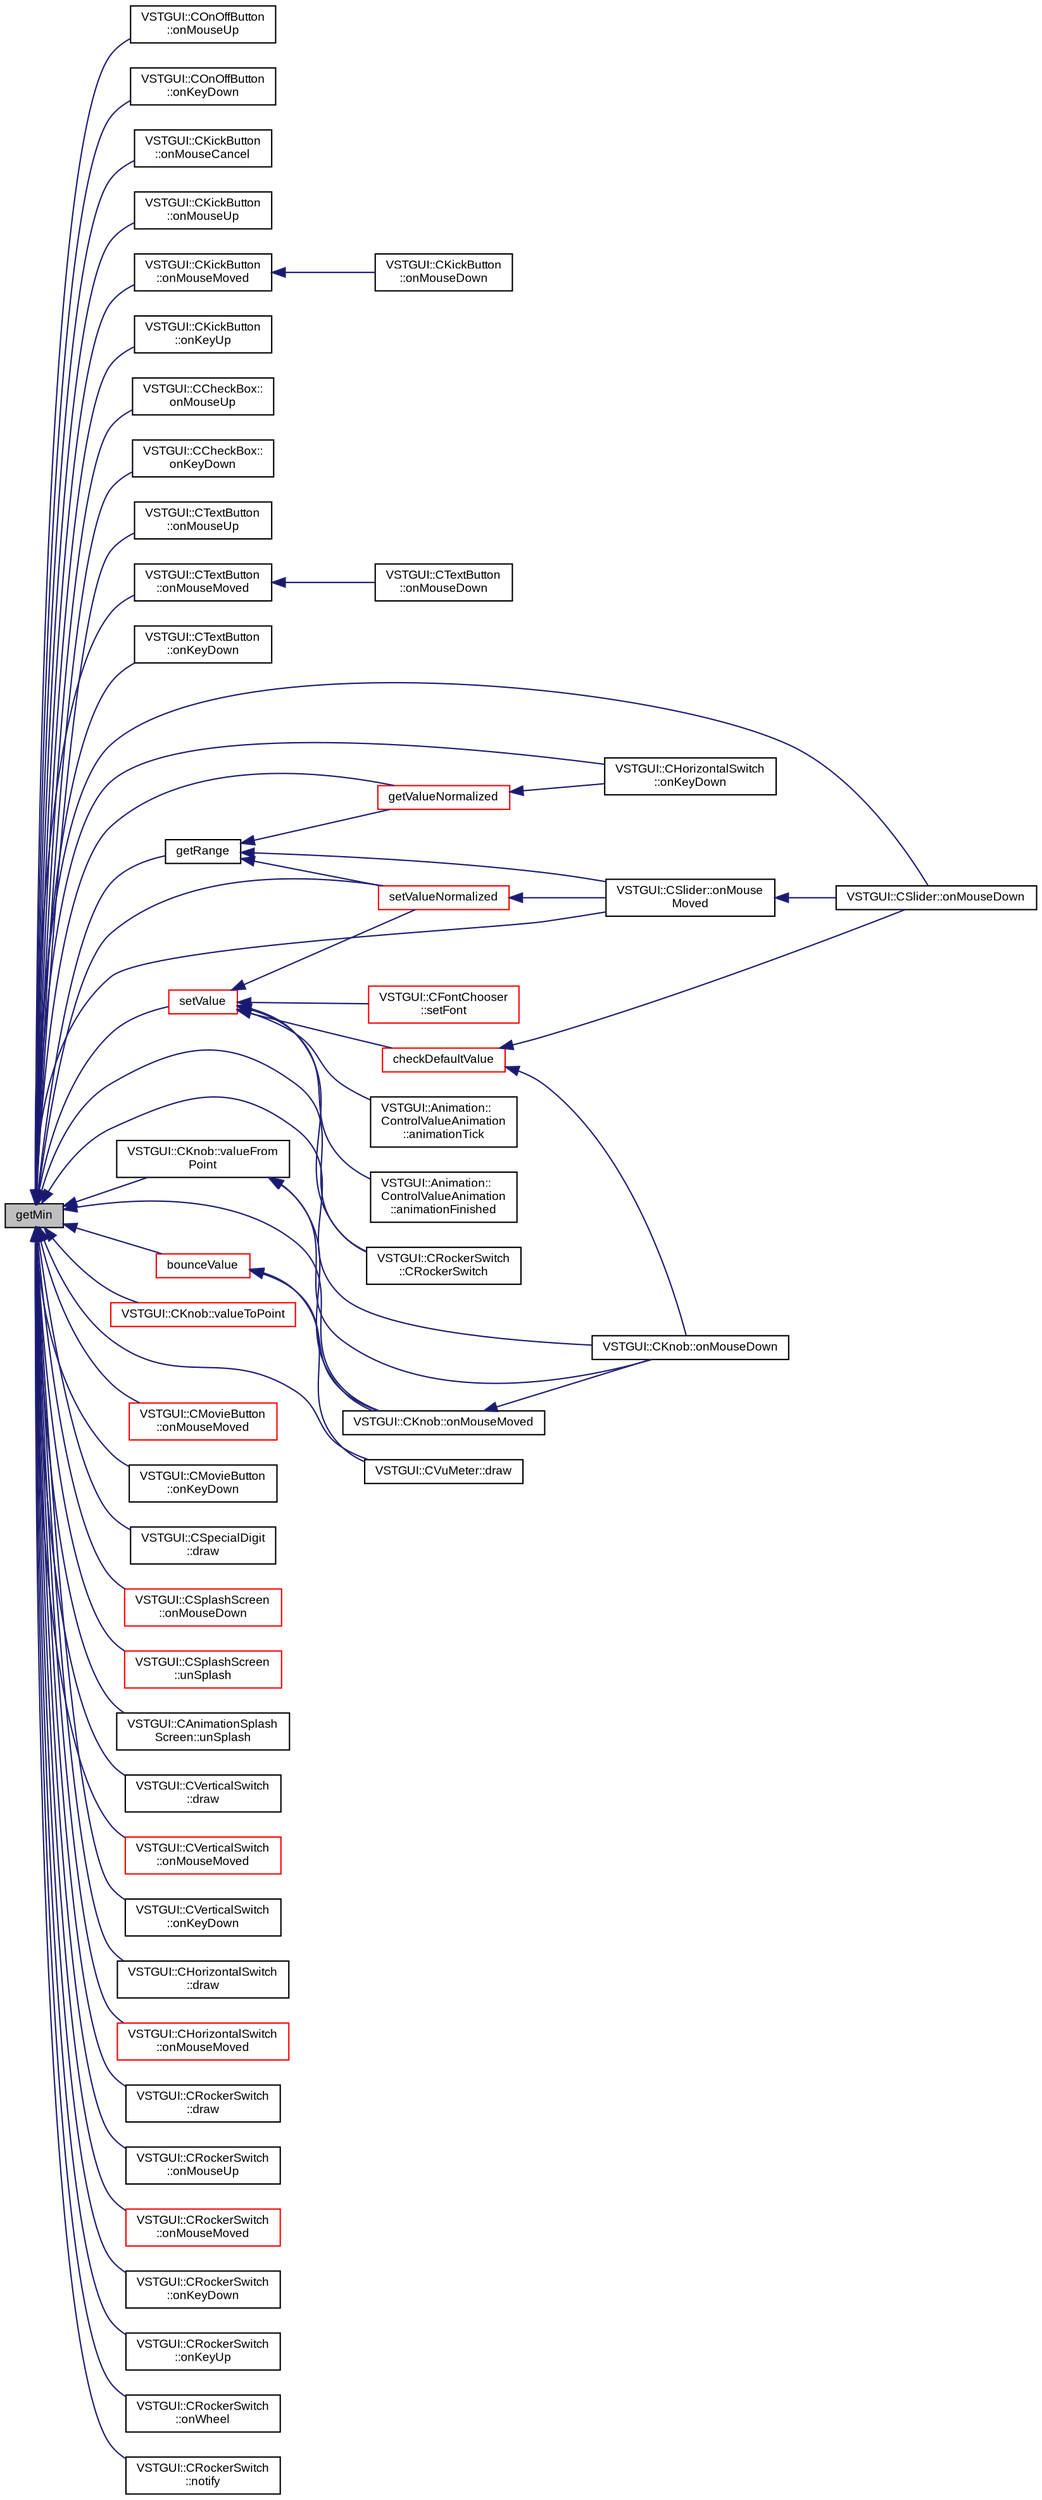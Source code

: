 digraph "getMin"
{
  bgcolor="transparent";
  edge [fontname="Arial",fontsize="9",labelfontname="Arial",labelfontsize="9"];
  node [fontname="Arial",fontsize="9",shape=record];
  rankdir="LR";
  Node1 [label="getMin",height=0.2,width=0.4,color="black", fillcolor="grey75", style="filled" fontcolor="black"];
  Node1 -> Node2 [dir="back",color="midnightblue",fontsize="9",style="solid",fontname="Arial"];
  Node2 [label="VSTGUI::COnOffButton\l::onMouseUp",height=0.2,width=0.4,color="black",URL="$class_v_s_t_g_u_i_1_1_c_on_off_button.html#a25821e254b2ee5fabdda756c1c301fc0",tooltip="called when a mouse up event occurs "];
  Node1 -> Node3 [dir="back",color="midnightblue",fontsize="9",style="solid",fontname="Arial"];
  Node3 [label="VSTGUI::COnOffButton\l::onKeyDown",height=0.2,width=0.4,color="black",URL="$class_v_s_t_g_u_i_1_1_c_on_off_button.html#ab3e92822dfb33fc98af5cc4d4d65768d",tooltip="called if a key down event occurs and this view has focus "];
  Node1 -> Node4 [dir="back",color="midnightblue",fontsize="9",style="solid",fontname="Arial"];
  Node4 [label="VSTGUI::CKickButton\l::onMouseCancel",height=0.2,width=0.4,color="black",URL="$class_v_s_t_g_u_i_1_1_c_kick_button.html#a5229f5e751d2e25e9d81ba619455a25c",tooltip="called when mouse tracking should be canceled "];
  Node1 -> Node5 [dir="back",color="midnightblue",fontsize="9",style="solid",fontname="Arial"];
  Node5 [label="VSTGUI::CKickButton\l::onMouseUp",height=0.2,width=0.4,color="black",URL="$class_v_s_t_g_u_i_1_1_c_kick_button.html#a25821e254b2ee5fabdda756c1c301fc0",tooltip="called when a mouse up event occurs "];
  Node1 -> Node6 [dir="back",color="midnightblue",fontsize="9",style="solid",fontname="Arial"];
  Node6 [label="VSTGUI::CKickButton\l::onMouseMoved",height=0.2,width=0.4,color="black",URL="$class_v_s_t_g_u_i_1_1_c_kick_button.html#ac8855959285a9555faaa8b0313e07027",tooltip="called when a mouse move event occurs "];
  Node6 -> Node7 [dir="back",color="midnightblue",fontsize="9",style="solid",fontname="Arial"];
  Node7 [label="VSTGUI::CKickButton\l::onMouseDown",height=0.2,width=0.4,color="black",URL="$class_v_s_t_g_u_i_1_1_c_kick_button.html#af5e4151d575380ad56bf87893631f03d",tooltip="called when a mouse down event occurs "];
  Node1 -> Node8 [dir="back",color="midnightblue",fontsize="9",style="solid",fontname="Arial"];
  Node8 [label="VSTGUI::CKickButton\l::onKeyUp",height=0.2,width=0.4,color="black",URL="$class_v_s_t_g_u_i_1_1_c_kick_button.html#ac50da528f8b849272593684073541b3b",tooltip="called if a key up event occurs and this view has focus "];
  Node1 -> Node9 [dir="back",color="midnightblue",fontsize="9",style="solid",fontname="Arial"];
  Node9 [label="VSTGUI::CCheckBox::\lonMouseUp",height=0.2,width=0.4,color="black",URL="$class_v_s_t_g_u_i_1_1_c_check_box.html#a25821e254b2ee5fabdda756c1c301fc0",tooltip="called when a mouse up event occurs "];
  Node1 -> Node10 [dir="back",color="midnightblue",fontsize="9",style="solid",fontname="Arial"];
  Node10 [label="VSTGUI::CCheckBox::\lonKeyDown",height=0.2,width=0.4,color="black",URL="$class_v_s_t_g_u_i_1_1_c_check_box.html#ab3e92822dfb33fc98af5cc4d4d65768d",tooltip="called if a key down event occurs and this view has focus "];
  Node1 -> Node11 [dir="back",color="midnightblue",fontsize="9",style="solid",fontname="Arial"];
  Node11 [label="VSTGUI::CTextButton\l::onMouseUp",height=0.2,width=0.4,color="black",URL="$class_v_s_t_g_u_i_1_1_c_text_button.html#a25821e254b2ee5fabdda756c1c301fc0",tooltip="called when a mouse up event occurs "];
  Node1 -> Node12 [dir="back",color="midnightblue",fontsize="9",style="solid",fontname="Arial"];
  Node12 [label="VSTGUI::CTextButton\l::onMouseMoved",height=0.2,width=0.4,color="black",URL="$class_v_s_t_g_u_i_1_1_c_text_button.html#ac8855959285a9555faaa8b0313e07027",tooltip="called when a mouse move event occurs "];
  Node12 -> Node13 [dir="back",color="midnightblue",fontsize="9",style="solid",fontname="Arial"];
  Node13 [label="VSTGUI::CTextButton\l::onMouseDown",height=0.2,width=0.4,color="black",URL="$class_v_s_t_g_u_i_1_1_c_text_button.html#af5e4151d575380ad56bf87893631f03d",tooltip="called when a mouse down event occurs "];
  Node1 -> Node14 [dir="back",color="midnightblue",fontsize="9",style="solid",fontname="Arial"];
  Node14 [label="VSTGUI::CTextButton\l::onKeyDown",height=0.2,width=0.4,color="black",URL="$class_v_s_t_g_u_i_1_1_c_text_button.html#ab3e92822dfb33fc98af5cc4d4d65768d",tooltip="called if a key down event occurs and this view has focus "];
  Node1 -> Node15 [dir="back",color="midnightblue",fontsize="9",style="solid",fontname="Arial"];
  Node15 [label="setValue",height=0.2,width=0.4,color="red",URL="$class_v_s_t_g_u_i_1_1_c_control.html#a06bf62da9ba043bcf1b4c26bb2bf357b"];
  Node15 -> Node16 [dir="back",color="midnightblue",fontsize="9",style="solid",fontname="Arial"];
  Node16 [label="VSTGUI::Animation::\lControlValueAnimation\l::animationTick",height=0.2,width=0.4,color="black",URL="$class_v_s_t_g_u_i_1_1_animation_1_1_control_value_animation.html#ae39b9b451e6e7c5b8fa0186a3b516c2b",tooltip="pos is a normalized value between zero and one "];
  Node15 -> Node17 [dir="back",color="midnightblue",fontsize="9",style="solid",fontname="Arial"];
  Node17 [label="VSTGUI::Animation::\lControlValueAnimation\l::animationFinished",height=0.2,width=0.4,color="black",URL="$class_v_s_t_g_u_i_1_1_animation_1_1_control_value_animation.html#aad1ec675e50d5dbdc0b59b400ab75b6b",tooltip="animation ended "];
  Node15 -> Node18 [dir="back",color="midnightblue",fontsize="9",style="solid",fontname="Arial"];
  Node18 [label="setValueNormalized",height=0.2,width=0.4,color="red",URL="$class_v_s_t_g_u_i_1_1_c_control.html#ab62fbfa93825b5d6807f4469330468b7"];
  Node18 -> Node19 [dir="back",color="midnightblue",fontsize="9",style="solid",fontname="Arial"];
  Node19 [label="VSTGUI::CSlider::onMouse\lMoved",height=0.2,width=0.4,color="black",URL="$class_v_s_t_g_u_i_1_1_c_slider.html#ac8855959285a9555faaa8b0313e07027",tooltip="called when a mouse move event occurs "];
  Node19 -> Node20 [dir="back",color="midnightblue",fontsize="9",style="solid",fontname="Arial"];
  Node20 [label="VSTGUI::CSlider::onMouseDown",height=0.2,width=0.4,color="black",URL="$class_v_s_t_g_u_i_1_1_c_slider.html#af5e4151d575380ad56bf87893631f03d",tooltip="called when a mouse down event occurs "];
  Node15 -> Node21 [dir="back",color="midnightblue",fontsize="9",style="solid",fontname="Arial"];
  Node21 [label="checkDefaultValue",height=0.2,width=0.4,color="red",URL="$class_v_s_t_g_u_i_1_1_c_control.html#a5b0ed7ded11a5b04a43b49dd15a85190"];
  Node21 -> Node22 [dir="back",color="midnightblue",fontsize="9",style="solid",fontname="Arial"];
  Node22 [label="VSTGUI::CKnob::onMouseDown",height=0.2,width=0.4,color="black",URL="$class_v_s_t_g_u_i_1_1_c_knob.html#af5e4151d575380ad56bf87893631f03d",tooltip="called when a mouse down event occurs "];
  Node21 -> Node20 [dir="back",color="midnightblue",fontsize="9",style="solid",fontname="Arial"];
  Node15 -> Node23 [dir="back",color="midnightblue",fontsize="9",style="solid",fontname="Arial"];
  Node23 [label="VSTGUI::CFontChooser\l::setFont",height=0.2,width=0.4,color="red",URL="$class_v_s_t_g_u_i_1_1_c_font_chooser.html#a403b82d902e75a0bc7f8ddd6d60c2f65"];
  Node15 -> Node24 [dir="back",color="midnightblue",fontsize="9",style="solid",fontname="Arial"];
  Node24 [label="VSTGUI::CRockerSwitch\l::CRockerSwitch",height=0.2,width=0.4,color="black",URL="$class_v_s_t_g_u_i_1_1_c_rocker_switch.html#aa8998ebbcd201af276ebf618ef9bb4be"];
  Node1 -> Node18 [dir="back",color="midnightblue",fontsize="9",style="solid",fontname="Arial"];
  Node1 -> Node25 [dir="back",color="midnightblue",fontsize="9",style="solid",fontname="Arial"];
  Node25 [label="getValueNormalized",height=0.2,width=0.4,color="red",URL="$class_v_s_t_g_u_i_1_1_c_control.html#a32320fc5e467ce8e8c96278099957190"];
  Node25 -> Node26 [dir="back",color="midnightblue",fontsize="9",style="solid",fontname="Arial"];
  Node26 [label="VSTGUI::CHorizontalSwitch\l::onKeyDown",height=0.2,width=0.4,color="black",URL="$class_v_s_t_g_u_i_1_1_c_horizontal_switch.html#ab3e92822dfb33fc98af5cc4d4d65768d",tooltip="called if a key down event occurs and this view has focus "];
  Node1 -> Node27 [dir="back",color="midnightblue",fontsize="9",style="solid",fontname="Arial"];
  Node27 [label="bounceValue",height=0.2,width=0.4,color="red",URL="$class_v_s_t_g_u_i_1_1_c_control.html#a28bd46996ac9f5362dcf92bf6d825e8d"];
  Node27 -> Node28 [dir="back",color="midnightblue",fontsize="9",style="solid",fontname="Arial"];
  Node28 [label="VSTGUI::CKnob::onMouseMoved",height=0.2,width=0.4,color="black",URL="$class_v_s_t_g_u_i_1_1_c_knob.html#ac8855959285a9555faaa8b0313e07027",tooltip="called when a mouse move event occurs "];
  Node28 -> Node22 [dir="back",color="midnightblue",fontsize="9",style="solid",fontname="Arial"];
  Node27 -> Node29 [dir="back",color="midnightblue",fontsize="9",style="solid",fontname="Arial"];
  Node29 [label="VSTGUI::CVuMeter::draw",height=0.2,width=0.4,color="black",URL="$class_v_s_t_g_u_i_1_1_c_vu_meter.html#a83ee48340580dff7f1796dbebe7b0a0f",tooltip="called if the view should draw itself "];
  Node1 -> Node30 [dir="back",color="midnightblue",fontsize="9",style="solid",fontname="Arial"];
  Node30 [label="getRange",height=0.2,width=0.4,color="black",URL="$class_v_s_t_g_u_i_1_1_c_control.html#a915896492f6bd2608f80ca2f0a440562"];
  Node30 -> Node18 [dir="back",color="midnightblue",fontsize="9",style="solid",fontname="Arial"];
  Node30 -> Node25 [dir="back",color="midnightblue",fontsize="9",style="solid",fontname="Arial"];
  Node30 -> Node19 [dir="back",color="midnightblue",fontsize="9",style="solid",fontname="Arial"];
  Node1 -> Node22 [dir="back",color="midnightblue",fontsize="9",style="solid",fontname="Arial"];
  Node1 -> Node28 [dir="back",color="midnightblue",fontsize="9",style="solid",fontname="Arial"];
  Node1 -> Node31 [dir="back",color="midnightblue",fontsize="9",style="solid",fontname="Arial"];
  Node31 [label="VSTGUI::CKnob::valueToPoint",height=0.2,width=0.4,color="red",URL="$class_v_s_t_g_u_i_1_1_c_knob.html#a2b80c78853f82d2f5dc437cd0115c384"];
  Node1 -> Node32 [dir="back",color="midnightblue",fontsize="9",style="solid",fontname="Arial"];
  Node32 [label="VSTGUI::CKnob::valueFrom\lPoint",height=0.2,width=0.4,color="black",URL="$class_v_s_t_g_u_i_1_1_c_knob.html#a22aa659820f5415e25f29ca6f0e7cc29"];
  Node32 -> Node22 [dir="back",color="midnightblue",fontsize="9",style="solid",fontname="Arial"];
  Node32 -> Node28 [dir="back",color="midnightblue",fontsize="9",style="solid",fontname="Arial"];
  Node1 -> Node33 [dir="back",color="midnightblue",fontsize="9",style="solid",fontname="Arial"];
  Node33 [label="VSTGUI::CMovieButton\l::onMouseMoved",height=0.2,width=0.4,color="red",URL="$class_v_s_t_g_u_i_1_1_c_movie_button.html#ac8855959285a9555faaa8b0313e07027",tooltip="called when a mouse move event occurs "];
  Node1 -> Node34 [dir="back",color="midnightblue",fontsize="9",style="solid",fontname="Arial"];
  Node34 [label="VSTGUI::CMovieButton\l::onKeyDown",height=0.2,width=0.4,color="black",URL="$class_v_s_t_g_u_i_1_1_c_movie_button.html#ab3e92822dfb33fc98af5cc4d4d65768d",tooltip="called if a key down event occurs and this view has focus "];
  Node1 -> Node20 [dir="back",color="midnightblue",fontsize="9",style="solid",fontname="Arial"];
  Node1 -> Node19 [dir="back",color="midnightblue",fontsize="9",style="solid",fontname="Arial"];
  Node1 -> Node35 [dir="back",color="midnightblue",fontsize="9",style="solid",fontname="Arial"];
  Node35 [label="VSTGUI::CSpecialDigit\l::draw",height=0.2,width=0.4,color="black",URL="$class_v_s_t_g_u_i_1_1_c_special_digit.html#a4d1b0aba91a42c8790d16724fd1cf08e",tooltip="called if the view should draw itself "];
  Node1 -> Node36 [dir="back",color="midnightblue",fontsize="9",style="solid",fontname="Arial"];
  Node36 [label="VSTGUI::CSplashScreen\l::onMouseDown",height=0.2,width=0.4,color="red",URL="$class_v_s_t_g_u_i_1_1_c_splash_screen.html#af5e4151d575380ad56bf87893631f03d",tooltip="called when a mouse down event occurs "];
  Node1 -> Node37 [dir="back",color="midnightblue",fontsize="9",style="solid",fontname="Arial"];
  Node37 [label="VSTGUI::CSplashScreen\l::unSplash",height=0.2,width=0.4,color="red",URL="$class_v_s_t_g_u_i_1_1_c_splash_screen.html#aa78e227bab14a431ebf84d338439b02b"];
  Node1 -> Node38 [dir="back",color="midnightblue",fontsize="9",style="solid",fontname="Arial"];
  Node38 [label="VSTGUI::CAnimationSplash\lScreen::unSplash",height=0.2,width=0.4,color="black",URL="$class_v_s_t_g_u_i_1_1_c_animation_splash_screen.html#aa78e227bab14a431ebf84d338439b02b"];
  Node1 -> Node39 [dir="back",color="midnightblue",fontsize="9",style="solid",fontname="Arial"];
  Node39 [label="VSTGUI::CVerticalSwitch\l::draw",height=0.2,width=0.4,color="black",URL="$class_v_s_t_g_u_i_1_1_c_vertical_switch.html#a4d1b0aba91a42c8790d16724fd1cf08e",tooltip="called if the view should draw itself "];
  Node1 -> Node40 [dir="back",color="midnightblue",fontsize="9",style="solid",fontname="Arial"];
  Node40 [label="VSTGUI::CVerticalSwitch\l::onMouseMoved",height=0.2,width=0.4,color="red",URL="$class_v_s_t_g_u_i_1_1_c_vertical_switch.html#ac8855959285a9555faaa8b0313e07027",tooltip="called when a mouse move event occurs "];
  Node1 -> Node41 [dir="back",color="midnightblue",fontsize="9",style="solid",fontname="Arial"];
  Node41 [label="VSTGUI::CVerticalSwitch\l::onKeyDown",height=0.2,width=0.4,color="black",URL="$class_v_s_t_g_u_i_1_1_c_vertical_switch.html#ab3e92822dfb33fc98af5cc4d4d65768d",tooltip="called if a key down event occurs and this view has focus "];
  Node1 -> Node42 [dir="back",color="midnightblue",fontsize="9",style="solid",fontname="Arial"];
  Node42 [label="VSTGUI::CHorizontalSwitch\l::draw",height=0.2,width=0.4,color="black",URL="$class_v_s_t_g_u_i_1_1_c_horizontal_switch.html#a4d1b0aba91a42c8790d16724fd1cf08e",tooltip="called if the view should draw itself "];
  Node1 -> Node43 [dir="back",color="midnightblue",fontsize="9",style="solid",fontname="Arial"];
  Node43 [label="VSTGUI::CHorizontalSwitch\l::onMouseMoved",height=0.2,width=0.4,color="red",URL="$class_v_s_t_g_u_i_1_1_c_horizontal_switch.html#ac8855959285a9555faaa8b0313e07027",tooltip="called when a mouse move event occurs "];
  Node1 -> Node26 [dir="back",color="midnightblue",fontsize="9",style="solid",fontname="Arial"];
  Node1 -> Node24 [dir="back",color="midnightblue",fontsize="9",style="solid",fontname="Arial"];
  Node1 -> Node44 [dir="back",color="midnightblue",fontsize="9",style="solid",fontname="Arial"];
  Node44 [label="VSTGUI::CRockerSwitch\l::draw",height=0.2,width=0.4,color="black",URL="$class_v_s_t_g_u_i_1_1_c_rocker_switch.html#a4d1b0aba91a42c8790d16724fd1cf08e",tooltip="called if the view should draw itself "];
  Node1 -> Node45 [dir="back",color="midnightblue",fontsize="9",style="solid",fontname="Arial"];
  Node45 [label="VSTGUI::CRockerSwitch\l::onMouseUp",height=0.2,width=0.4,color="black",URL="$class_v_s_t_g_u_i_1_1_c_rocker_switch.html#a25821e254b2ee5fabdda756c1c301fc0",tooltip="called when a mouse up event occurs "];
  Node1 -> Node46 [dir="back",color="midnightblue",fontsize="9",style="solid",fontname="Arial"];
  Node46 [label="VSTGUI::CRockerSwitch\l::onMouseMoved",height=0.2,width=0.4,color="red",URL="$class_v_s_t_g_u_i_1_1_c_rocker_switch.html#ac8855959285a9555faaa8b0313e07027",tooltip="called when a mouse move event occurs "];
  Node1 -> Node47 [dir="back",color="midnightblue",fontsize="9",style="solid",fontname="Arial"];
  Node47 [label="VSTGUI::CRockerSwitch\l::onKeyDown",height=0.2,width=0.4,color="black",URL="$class_v_s_t_g_u_i_1_1_c_rocker_switch.html#ab3e92822dfb33fc98af5cc4d4d65768d",tooltip="called if a key down event occurs and this view has focus "];
  Node1 -> Node48 [dir="back",color="midnightblue",fontsize="9",style="solid",fontname="Arial"];
  Node48 [label="VSTGUI::CRockerSwitch\l::onKeyUp",height=0.2,width=0.4,color="black",URL="$class_v_s_t_g_u_i_1_1_c_rocker_switch.html#ac50da528f8b849272593684073541b3b",tooltip="called if a key up event occurs and this view has focus "];
  Node1 -> Node49 [dir="back",color="midnightblue",fontsize="9",style="solid",fontname="Arial"];
  Node49 [label="VSTGUI::CRockerSwitch\l::onWheel",height=0.2,width=0.4,color="black",URL="$class_v_s_t_g_u_i_1_1_c_rocker_switch.html#aff7d0cc32cff2cc6fb023b227c9f6cb4",tooltip="called if a mouse wheel event is happening over this view "];
  Node1 -> Node50 [dir="back",color="midnightblue",fontsize="9",style="solid",fontname="Arial"];
  Node50 [label="VSTGUI::CRockerSwitch\l::notify",height=0.2,width=0.4,color="black",URL="$class_v_s_t_g_u_i_1_1_c_rocker_switch.html#a15414e56ad0060f4b50f81ff44ad2a3e"];
  Node1 -> Node29 [dir="back",color="midnightblue",fontsize="9",style="solid",fontname="Arial"];
}
